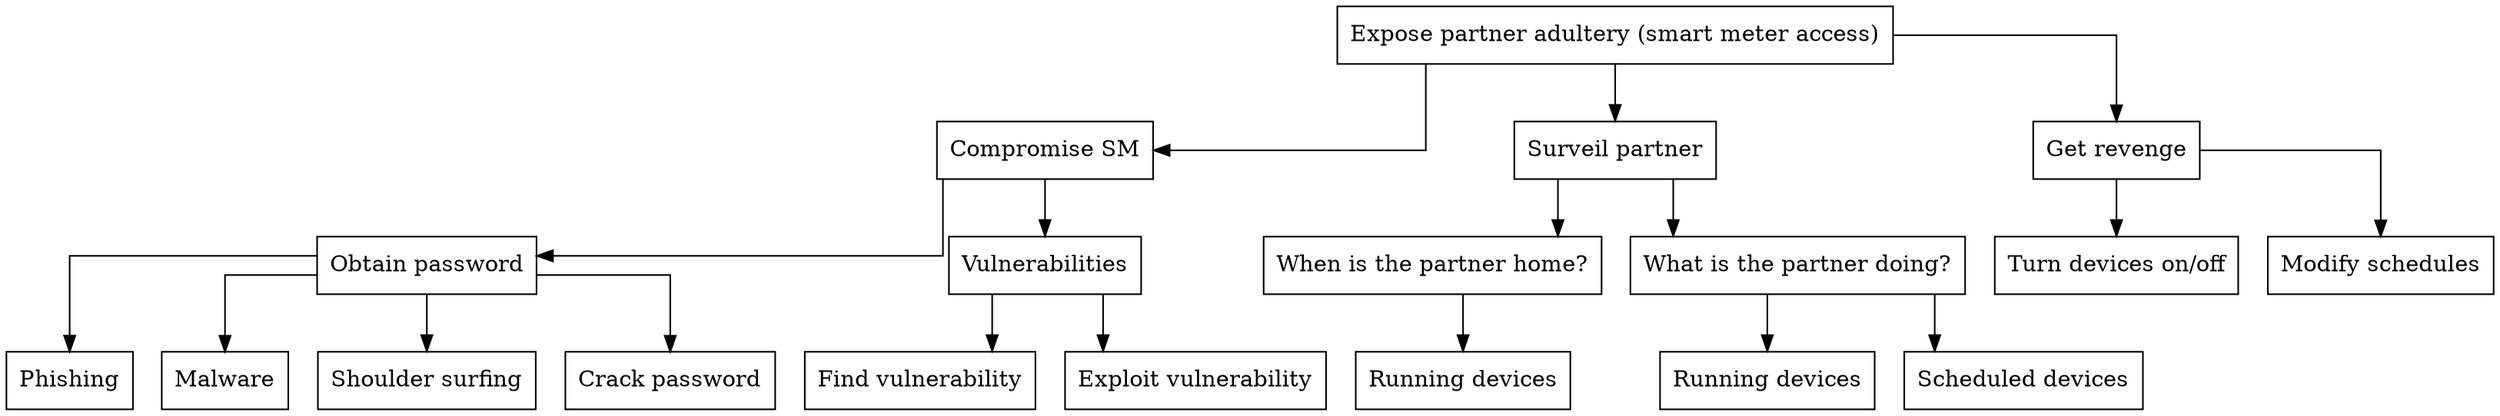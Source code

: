 digraph finite_state_machine {
  node [shape = rectangle];
  graph [splines=ortho];

  sm_access[label = "Expose partner adultery (smart meter access)",shape=AND];

    sm_access -> compromise_sm;
    compromise_sm[label="Compromise SM"];

    obtainPassword[label="Obtain password", shape=OR];
    compromise_sm[shape=OR];
    compromise_sm -> obtainPassword;
    phishing[label="Phishing"];
    malware[label="Malware"];
    shoulderSurfing[label="Shoulder surfing"];
    crackPassword[label="Crack password"];
    obtainPassword -> phishing;
    obtainPassword -> malware;
    obtainPassword -> shoulderSurfing;
    obtainPassword -> crackPassword;

    exploitVulnerability[label="Vulnerabilities", shape=AND];
    compromise_sm -> exploitVulnerability;
    findVuln[label="Find vulnerability"];
    exploitVuln[label="Exploit vulnerability"];
    exploitVulnerability -> findVuln;
    exploitVulnerability -> exploitVuln;

  surveil[label="Surveil partner",shape=OR];
  sm_access->surveil;

    at_home[label="When is the partner home?"];
    surveil->at_home

      running_devices[label="Running devices"];
      at_home->running_devices;

    doing_what[label="What is the partner doing?",shape=OR];
    surveil->doing_what;

      running_devices2[label="Running devices"];
      doing_what->running_devices2;

      scheduled_devices[label="Scheduled devices"];
      doing_what->scheduled_devices;

  revenge[label="Get revenge",shape=OR];
  sm_access->revenge;

    turn_onoff[label="Turn devices on/off"];
    revenge->turn_onoff;

    modify_schedules[label="Modify schedules"];
    revenge->modify_schedules;
}

